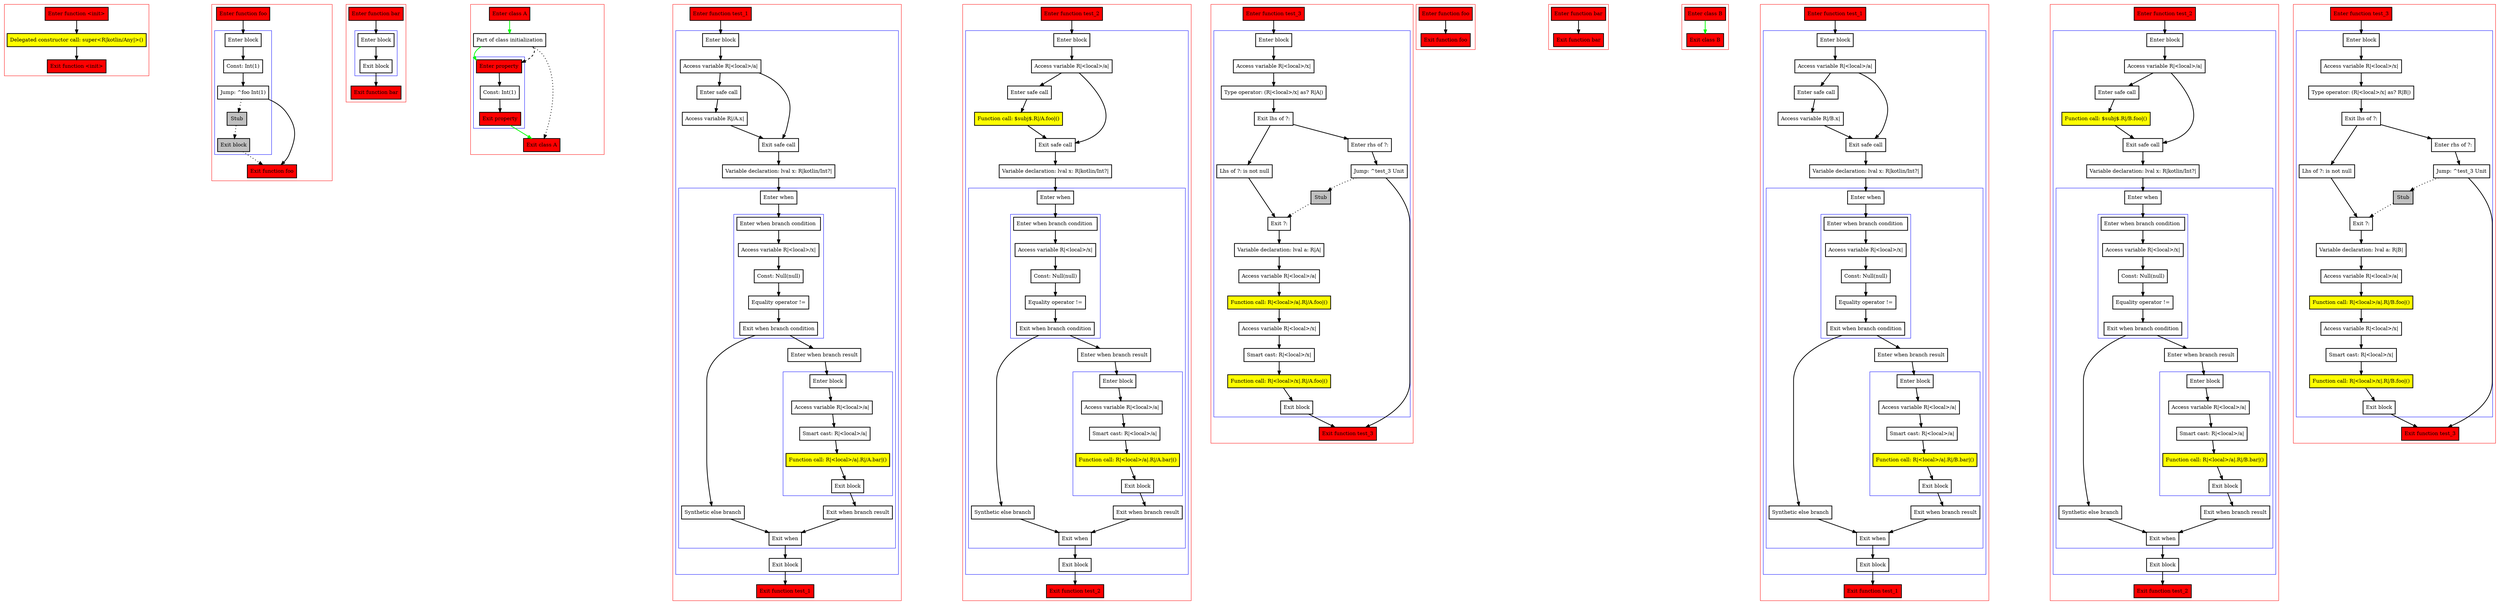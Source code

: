 digraph assignSafeCall_kt {
    graph [nodesep=3]
    node [shape=box penwidth=2]
    edge [penwidth=2]

    subgraph cluster_0 {
        color=red
        0 [label="Enter function <init>" style="filled" fillcolor=red];
        1 [label="Delegated constructor call: super<R|kotlin/Any|>()" style="filled" fillcolor=yellow];
        2 [label="Exit function <init>" style="filled" fillcolor=red];
    }
    0 -> {1};
    1 -> {2};

    subgraph cluster_1 {
        color=red
        3 [label="Enter function foo" style="filled" fillcolor=red];
        subgraph cluster_2 {
            color=blue
            4 [label="Enter block"];
            5 [label="Const: Int(1)"];
            6 [label="Jump: ^foo Int(1)"];
            7 [label="Stub" style="filled" fillcolor=gray];
            8 [label="Exit block" style="filled" fillcolor=gray];
        }
        9 [label="Exit function foo" style="filled" fillcolor=red];
    }
    3 -> {4};
    4 -> {5};
    5 -> {6};
    6 -> {9};
    6 -> {7} [style=dotted];
    7 -> {8} [style=dotted];
    8 -> {9} [style=dotted];

    subgraph cluster_3 {
        color=red
        13 [label="Enter function bar" style="filled" fillcolor=red];
        subgraph cluster_4 {
            color=blue
            14 [label="Enter block"];
            15 [label="Exit block"];
        }
        16 [label="Exit function bar" style="filled" fillcolor=red];
    }
    13 -> {14};
    14 -> {15};
    15 -> {16};

    subgraph cluster_5 {
        color=red
        17 [label="Enter class A" style="filled" fillcolor=red];
        18 [label="Part of class initialization"];
        subgraph cluster_6 {
            color=blue
            10 [label="Enter property" style="filled" fillcolor=red];
            11 [label="Const: Int(1)"];
            12 [label="Exit property" style="filled" fillcolor=red];
        }
        19 [label="Exit class A" style="filled" fillcolor=red];
    }
    17 -> {18} [color=green];
    18 -> {10} [color=green];
    18 -> {19} [style=dotted];
    18 -> {10} [style=dashed];
    10 -> {11};
    11 -> {12};
    12 -> {19} [color=green];

    subgraph cluster_7 {
        color=red
        20 [label="Enter function test_1" style="filled" fillcolor=red];
        subgraph cluster_8 {
            color=blue
            21 [label="Enter block"];
            22 [label="Access variable R|<local>/a|"];
            23 [label="Enter safe call"];
            24 [label="Access variable R|/A.x|"];
            25 [label="Exit safe call"];
            26 [label="Variable declaration: lval x: R|kotlin/Int?|"];
            subgraph cluster_9 {
                color=blue
                27 [label="Enter when"];
                subgraph cluster_10 {
                    color=blue
                    28 [label="Enter when branch condition "];
                    29 [label="Access variable R|<local>/x|"];
                    30 [label="Const: Null(null)"];
                    31 [label="Equality operator !="];
                    32 [label="Exit when branch condition"];
                }
                33 [label="Synthetic else branch"];
                34 [label="Enter when branch result"];
                subgraph cluster_11 {
                    color=blue
                    35 [label="Enter block"];
                    36 [label="Access variable R|<local>/a|"];
                    37 [label="Smart cast: R|<local>/a|"];
                    38 [label="Function call: R|<local>/a|.R|/A.bar|()" style="filled" fillcolor=yellow];
                    39 [label="Exit block"];
                }
                40 [label="Exit when branch result"];
                41 [label="Exit when"];
            }
            42 [label="Exit block"];
        }
        43 [label="Exit function test_1" style="filled" fillcolor=red];
    }
    20 -> {21};
    21 -> {22};
    22 -> {23 25};
    23 -> {24};
    24 -> {25};
    25 -> {26};
    26 -> {27};
    27 -> {28};
    28 -> {29};
    29 -> {30};
    30 -> {31};
    31 -> {32};
    32 -> {33 34};
    33 -> {41};
    34 -> {35};
    35 -> {36};
    36 -> {37};
    37 -> {38};
    38 -> {39};
    39 -> {40};
    40 -> {41};
    41 -> {42};
    42 -> {43};

    subgraph cluster_12 {
        color=red
        44 [label="Enter function test_2" style="filled" fillcolor=red];
        subgraph cluster_13 {
            color=blue
            45 [label="Enter block"];
            46 [label="Access variable R|<local>/a|"];
            47 [label="Enter safe call"];
            48 [label="Function call: $subj$.R|/A.foo|()" style="filled" fillcolor=yellow];
            49 [label="Exit safe call"];
            50 [label="Variable declaration: lval x: R|kotlin/Int?|"];
            subgraph cluster_14 {
                color=blue
                51 [label="Enter when"];
                subgraph cluster_15 {
                    color=blue
                    52 [label="Enter when branch condition "];
                    53 [label="Access variable R|<local>/x|"];
                    54 [label="Const: Null(null)"];
                    55 [label="Equality operator !="];
                    56 [label="Exit when branch condition"];
                }
                57 [label="Synthetic else branch"];
                58 [label="Enter when branch result"];
                subgraph cluster_16 {
                    color=blue
                    59 [label="Enter block"];
                    60 [label="Access variable R|<local>/a|"];
                    61 [label="Smart cast: R|<local>/a|"];
                    62 [label="Function call: R|<local>/a|.R|/A.bar|()" style="filled" fillcolor=yellow];
                    63 [label="Exit block"];
                }
                64 [label="Exit when branch result"];
                65 [label="Exit when"];
            }
            66 [label="Exit block"];
        }
        67 [label="Exit function test_2" style="filled" fillcolor=red];
    }
    44 -> {45};
    45 -> {46};
    46 -> {47 49};
    47 -> {48};
    48 -> {49};
    49 -> {50};
    50 -> {51};
    51 -> {52};
    52 -> {53};
    53 -> {54};
    54 -> {55};
    55 -> {56};
    56 -> {57 58};
    57 -> {65};
    58 -> {59};
    59 -> {60};
    60 -> {61};
    61 -> {62};
    62 -> {63};
    63 -> {64};
    64 -> {65};
    65 -> {66};
    66 -> {67};

    subgraph cluster_17 {
        color=red
        68 [label="Enter function test_3" style="filled" fillcolor=red];
        subgraph cluster_18 {
            color=blue
            69 [label="Enter block"];
            70 [label="Access variable R|<local>/x|"];
            71 [label="Type operator: (R|<local>/x| as? R|A|)"];
            72 [label="Exit lhs of ?:"];
            73 [label="Enter rhs of ?:"];
            74 [label="Jump: ^test_3 Unit"];
            75 [label="Stub" style="filled" fillcolor=gray];
            76 [label="Lhs of ?: is not null"];
            77 [label="Exit ?:"];
            78 [label="Variable declaration: lval a: R|A|"];
            79 [label="Access variable R|<local>/a|"];
            80 [label="Function call: R|<local>/a|.R|/A.foo|()" style="filled" fillcolor=yellow];
            81 [label="Access variable R|<local>/x|"];
            82 [label="Smart cast: R|<local>/x|"];
            83 [label="Function call: R|<local>/x|.R|/A.foo|()" style="filled" fillcolor=yellow];
            84 [label="Exit block"];
        }
        85 [label="Exit function test_3" style="filled" fillcolor=red];
    }
    68 -> {69};
    69 -> {70};
    70 -> {71};
    71 -> {72};
    72 -> {73 76};
    73 -> {74};
    74 -> {85};
    74 -> {75} [style=dotted];
    75 -> {77} [style=dotted];
    76 -> {77};
    77 -> {78};
    78 -> {79};
    79 -> {80};
    80 -> {81};
    81 -> {82};
    82 -> {83};
    83 -> {84};
    84 -> {85};

    subgraph cluster_19 {
        color=red
        86 [label="Enter function foo" style="filled" fillcolor=red];
        87 [label="Exit function foo" style="filled" fillcolor=red];
    }
    86 -> {87};

    subgraph cluster_20 {
        color=red
        88 [label="Enter function bar" style="filled" fillcolor=red];
        89 [label="Exit function bar" style="filled" fillcolor=red];
    }
    88 -> {89};

    subgraph cluster_21 {
        color=red
        90 [label="Enter class B" style="filled" fillcolor=red];
        91 [label="Exit class B" style="filled" fillcolor=red];
    }
    90 -> {91} [color=green];

    subgraph cluster_22 {
        color=red
        92 [label="Enter function test_1" style="filled" fillcolor=red];
        subgraph cluster_23 {
            color=blue
            93 [label="Enter block"];
            94 [label="Access variable R|<local>/a|"];
            95 [label="Enter safe call"];
            96 [label="Access variable R|/B.x|"];
            97 [label="Exit safe call"];
            98 [label="Variable declaration: lval x: R|kotlin/Int?|"];
            subgraph cluster_24 {
                color=blue
                99 [label="Enter when"];
                subgraph cluster_25 {
                    color=blue
                    100 [label="Enter when branch condition "];
                    101 [label="Access variable R|<local>/x|"];
                    102 [label="Const: Null(null)"];
                    103 [label="Equality operator !="];
                    104 [label="Exit when branch condition"];
                }
                105 [label="Synthetic else branch"];
                106 [label="Enter when branch result"];
                subgraph cluster_26 {
                    color=blue
                    107 [label="Enter block"];
                    108 [label="Access variable R|<local>/a|"];
                    109 [label="Smart cast: R|<local>/a|"];
                    110 [label="Function call: R|<local>/a|.R|/B.bar|()" style="filled" fillcolor=yellow];
                    111 [label="Exit block"];
                }
                112 [label="Exit when branch result"];
                113 [label="Exit when"];
            }
            114 [label="Exit block"];
        }
        115 [label="Exit function test_1" style="filled" fillcolor=red];
    }
    92 -> {93};
    93 -> {94};
    94 -> {95 97};
    95 -> {96};
    96 -> {97};
    97 -> {98};
    98 -> {99};
    99 -> {100};
    100 -> {101};
    101 -> {102};
    102 -> {103};
    103 -> {104};
    104 -> {105 106};
    105 -> {113};
    106 -> {107};
    107 -> {108};
    108 -> {109};
    109 -> {110};
    110 -> {111};
    111 -> {112};
    112 -> {113};
    113 -> {114};
    114 -> {115};

    subgraph cluster_27 {
        color=red
        116 [label="Enter function test_2" style="filled" fillcolor=red];
        subgraph cluster_28 {
            color=blue
            117 [label="Enter block"];
            118 [label="Access variable R|<local>/a|"];
            119 [label="Enter safe call"];
            120 [label="Function call: $subj$.R|/B.foo|()" style="filled" fillcolor=yellow];
            121 [label="Exit safe call"];
            122 [label="Variable declaration: lval x: R|kotlin/Int?|"];
            subgraph cluster_29 {
                color=blue
                123 [label="Enter when"];
                subgraph cluster_30 {
                    color=blue
                    124 [label="Enter when branch condition "];
                    125 [label="Access variable R|<local>/x|"];
                    126 [label="Const: Null(null)"];
                    127 [label="Equality operator !="];
                    128 [label="Exit when branch condition"];
                }
                129 [label="Synthetic else branch"];
                130 [label="Enter when branch result"];
                subgraph cluster_31 {
                    color=blue
                    131 [label="Enter block"];
                    132 [label="Access variable R|<local>/a|"];
                    133 [label="Smart cast: R|<local>/a|"];
                    134 [label="Function call: R|<local>/a|.R|/B.bar|()" style="filled" fillcolor=yellow];
                    135 [label="Exit block"];
                }
                136 [label="Exit when branch result"];
                137 [label="Exit when"];
            }
            138 [label="Exit block"];
        }
        139 [label="Exit function test_2" style="filled" fillcolor=red];
    }
    116 -> {117};
    117 -> {118};
    118 -> {119 121};
    119 -> {120};
    120 -> {121};
    121 -> {122};
    122 -> {123};
    123 -> {124};
    124 -> {125};
    125 -> {126};
    126 -> {127};
    127 -> {128};
    128 -> {129 130};
    129 -> {137};
    130 -> {131};
    131 -> {132};
    132 -> {133};
    133 -> {134};
    134 -> {135};
    135 -> {136};
    136 -> {137};
    137 -> {138};
    138 -> {139};

    subgraph cluster_32 {
        color=red
        140 [label="Enter function test_3" style="filled" fillcolor=red];
        subgraph cluster_33 {
            color=blue
            141 [label="Enter block"];
            142 [label="Access variable R|<local>/x|"];
            143 [label="Type operator: (R|<local>/x| as? R|B|)"];
            144 [label="Exit lhs of ?:"];
            145 [label="Enter rhs of ?:"];
            146 [label="Jump: ^test_3 Unit"];
            147 [label="Stub" style="filled" fillcolor=gray];
            148 [label="Lhs of ?: is not null"];
            149 [label="Exit ?:"];
            150 [label="Variable declaration: lval a: R|B|"];
            151 [label="Access variable R|<local>/a|"];
            152 [label="Function call: R|<local>/a|.R|/B.foo|()" style="filled" fillcolor=yellow];
            153 [label="Access variable R|<local>/x|"];
            154 [label="Smart cast: R|<local>/x|"];
            155 [label="Function call: R|<local>/x|.R|/B.foo|()" style="filled" fillcolor=yellow];
            156 [label="Exit block"];
        }
        157 [label="Exit function test_3" style="filled" fillcolor=red];
    }
    140 -> {141};
    141 -> {142};
    142 -> {143};
    143 -> {144};
    144 -> {145 148};
    145 -> {146};
    146 -> {157};
    146 -> {147} [style=dotted];
    147 -> {149} [style=dotted];
    148 -> {149};
    149 -> {150};
    150 -> {151};
    151 -> {152};
    152 -> {153};
    153 -> {154};
    154 -> {155};
    155 -> {156};
    156 -> {157};

}
